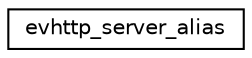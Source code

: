 digraph G
{
  edge [fontname="Helvetica",fontsize="10",labelfontname="Helvetica",labelfontsize="10"];
  node [fontname="Helvetica",fontsize="10",shape=record];
  rankdir="LR";
  Node1 [label="evhttp_server_alias",height=0.2,width=0.4,color="black", fillcolor="white", style="filled",URL="$structevhttp__server__alias.html"];
}
